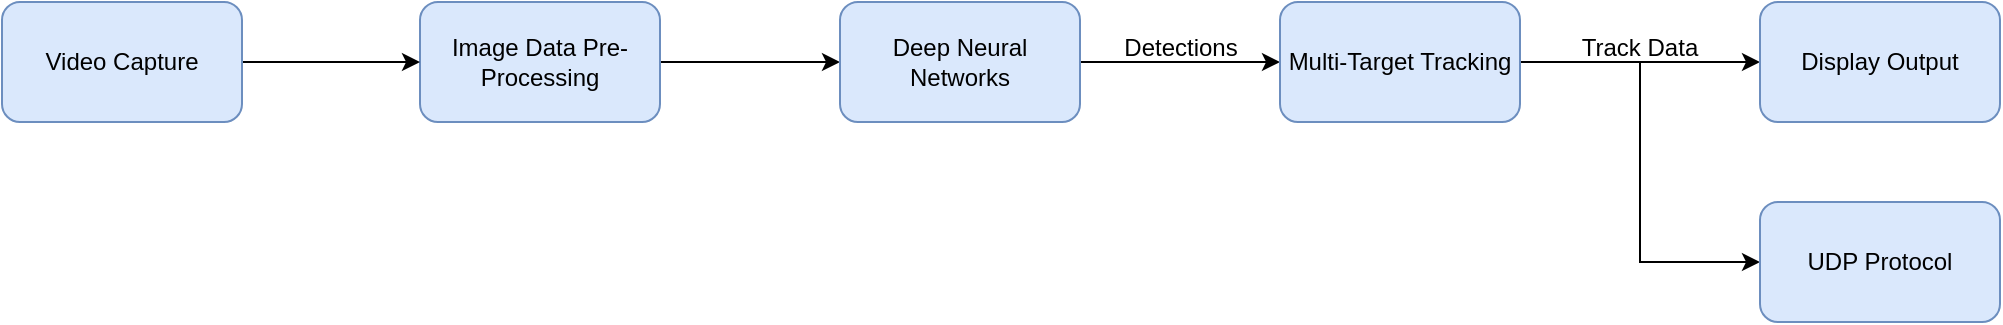 <mxfile version="23.0.1" type="github">
  <diagram name="Page-1" id="nPYpIHltbpekkVtMS4bd">
    <mxGraphModel dx="2062" dy="778" grid="1" gridSize="10" guides="1" tooltips="1" connect="1" arrows="1" fold="1" page="1" pageScale="1" pageWidth="827" pageHeight="1169" math="0" shadow="0">
      <root>
        <mxCell id="0" />
        <mxCell id="1" parent="0" />
        <mxCell id="aBy6GEqbiYUphWqVkpnS-6" value="" style="edgeStyle=orthogonalEdgeStyle;rounded=0;orthogonalLoop=1;jettySize=auto;html=1;" edge="1" parent="1" source="aBy6GEqbiYUphWqVkpnS-1" target="aBy6GEqbiYUphWqVkpnS-2">
          <mxGeometry relative="1" as="geometry" />
        </mxCell>
        <mxCell id="aBy6GEqbiYUphWqVkpnS-1" value="Image Data Pre-Processing" style="rounded=1;whiteSpace=wrap;html=1;fillColor=#dae8fc;strokeColor=#6c8ebf;" vertex="1" parent="1">
          <mxGeometry x="19" y="280" width="120" height="60" as="geometry" />
        </mxCell>
        <mxCell id="aBy6GEqbiYUphWqVkpnS-4" value="" style="edgeStyle=orthogonalEdgeStyle;rounded=0;orthogonalLoop=1;jettySize=auto;html=1;" edge="1" parent="1" source="aBy6GEqbiYUphWqVkpnS-2" target="aBy6GEqbiYUphWqVkpnS-3">
          <mxGeometry relative="1" as="geometry" />
        </mxCell>
        <mxCell id="aBy6GEqbiYUphWqVkpnS-2" value="Deep Neural Networks" style="rounded=1;whiteSpace=wrap;html=1;fillColor=#dae8fc;strokeColor=#6c8ebf;" vertex="1" parent="1">
          <mxGeometry x="229" y="280" width="120" height="60" as="geometry" />
        </mxCell>
        <mxCell id="aBy6GEqbiYUphWqVkpnS-8" style="edgeStyle=orthogonalEdgeStyle;rounded=0;orthogonalLoop=1;jettySize=auto;html=1;exitX=1;exitY=0.5;exitDx=0;exitDy=0;" edge="1" parent="1" source="aBy6GEqbiYUphWqVkpnS-3">
          <mxGeometry relative="1" as="geometry">
            <mxPoint x="689" y="310" as="targetPoint" />
          </mxGeometry>
        </mxCell>
        <mxCell id="aBy6GEqbiYUphWqVkpnS-12" style="edgeStyle=orthogonalEdgeStyle;rounded=0;orthogonalLoop=1;jettySize=auto;html=1;exitX=1;exitY=0.5;exitDx=0;exitDy=0;entryX=0;entryY=0.5;entryDx=0;entryDy=0;" edge="1" parent="1" source="aBy6GEqbiYUphWqVkpnS-3" target="aBy6GEqbiYUphWqVkpnS-11">
          <mxGeometry relative="1" as="geometry" />
        </mxCell>
        <mxCell id="aBy6GEqbiYUphWqVkpnS-3" value="Multi-Target Tracking" style="rounded=1;whiteSpace=wrap;html=1;fillColor=#dae8fc;strokeColor=#6c8ebf;" vertex="1" parent="1">
          <mxGeometry x="449" y="280" width="120" height="60" as="geometry" />
        </mxCell>
        <mxCell id="aBy6GEqbiYUphWqVkpnS-5" value="Detections" style="text;html=1;align=center;verticalAlign=middle;resizable=0;points=[];autosize=1;strokeColor=none;fillColor=none;" vertex="1" parent="1">
          <mxGeometry x="359" y="288" width="80" height="30" as="geometry" />
        </mxCell>
        <mxCell id="aBy6GEqbiYUphWqVkpnS-9" value="Track Data" style="text;html=1;strokeColor=none;fillColor=none;align=center;verticalAlign=middle;whiteSpace=wrap;rounded=0;" vertex="1" parent="1">
          <mxGeometry x="589" y="288" width="80" height="30" as="geometry" />
        </mxCell>
        <mxCell id="aBy6GEqbiYUphWqVkpnS-10" value="Display Output" style="rounded=1;whiteSpace=wrap;html=1;fillColor=#dae8fc;strokeColor=#6c8ebf;" vertex="1" parent="1">
          <mxGeometry x="689" y="280" width="120" height="60" as="geometry" />
        </mxCell>
        <mxCell id="aBy6GEqbiYUphWqVkpnS-11" value="UDP Protocol" style="rounded=1;whiteSpace=wrap;html=1;fillColor=#dae8fc;strokeColor=#6c8ebf;" vertex="1" parent="1">
          <mxGeometry x="689" y="380" width="120" height="60" as="geometry" />
        </mxCell>
        <mxCell id="aBy6GEqbiYUphWqVkpnS-14" value="" style="edgeStyle=orthogonalEdgeStyle;rounded=0;orthogonalLoop=1;jettySize=auto;html=1;" edge="1" parent="1" source="aBy6GEqbiYUphWqVkpnS-13" target="aBy6GEqbiYUphWqVkpnS-1">
          <mxGeometry relative="1" as="geometry" />
        </mxCell>
        <mxCell id="aBy6GEqbiYUphWqVkpnS-13" value="Video Capture" style="rounded=1;whiteSpace=wrap;html=1;fillColor=#dae8fc;strokeColor=#6c8ebf;" vertex="1" parent="1">
          <mxGeometry x="-190" y="280" width="120" height="60" as="geometry" />
        </mxCell>
      </root>
    </mxGraphModel>
  </diagram>
</mxfile>
